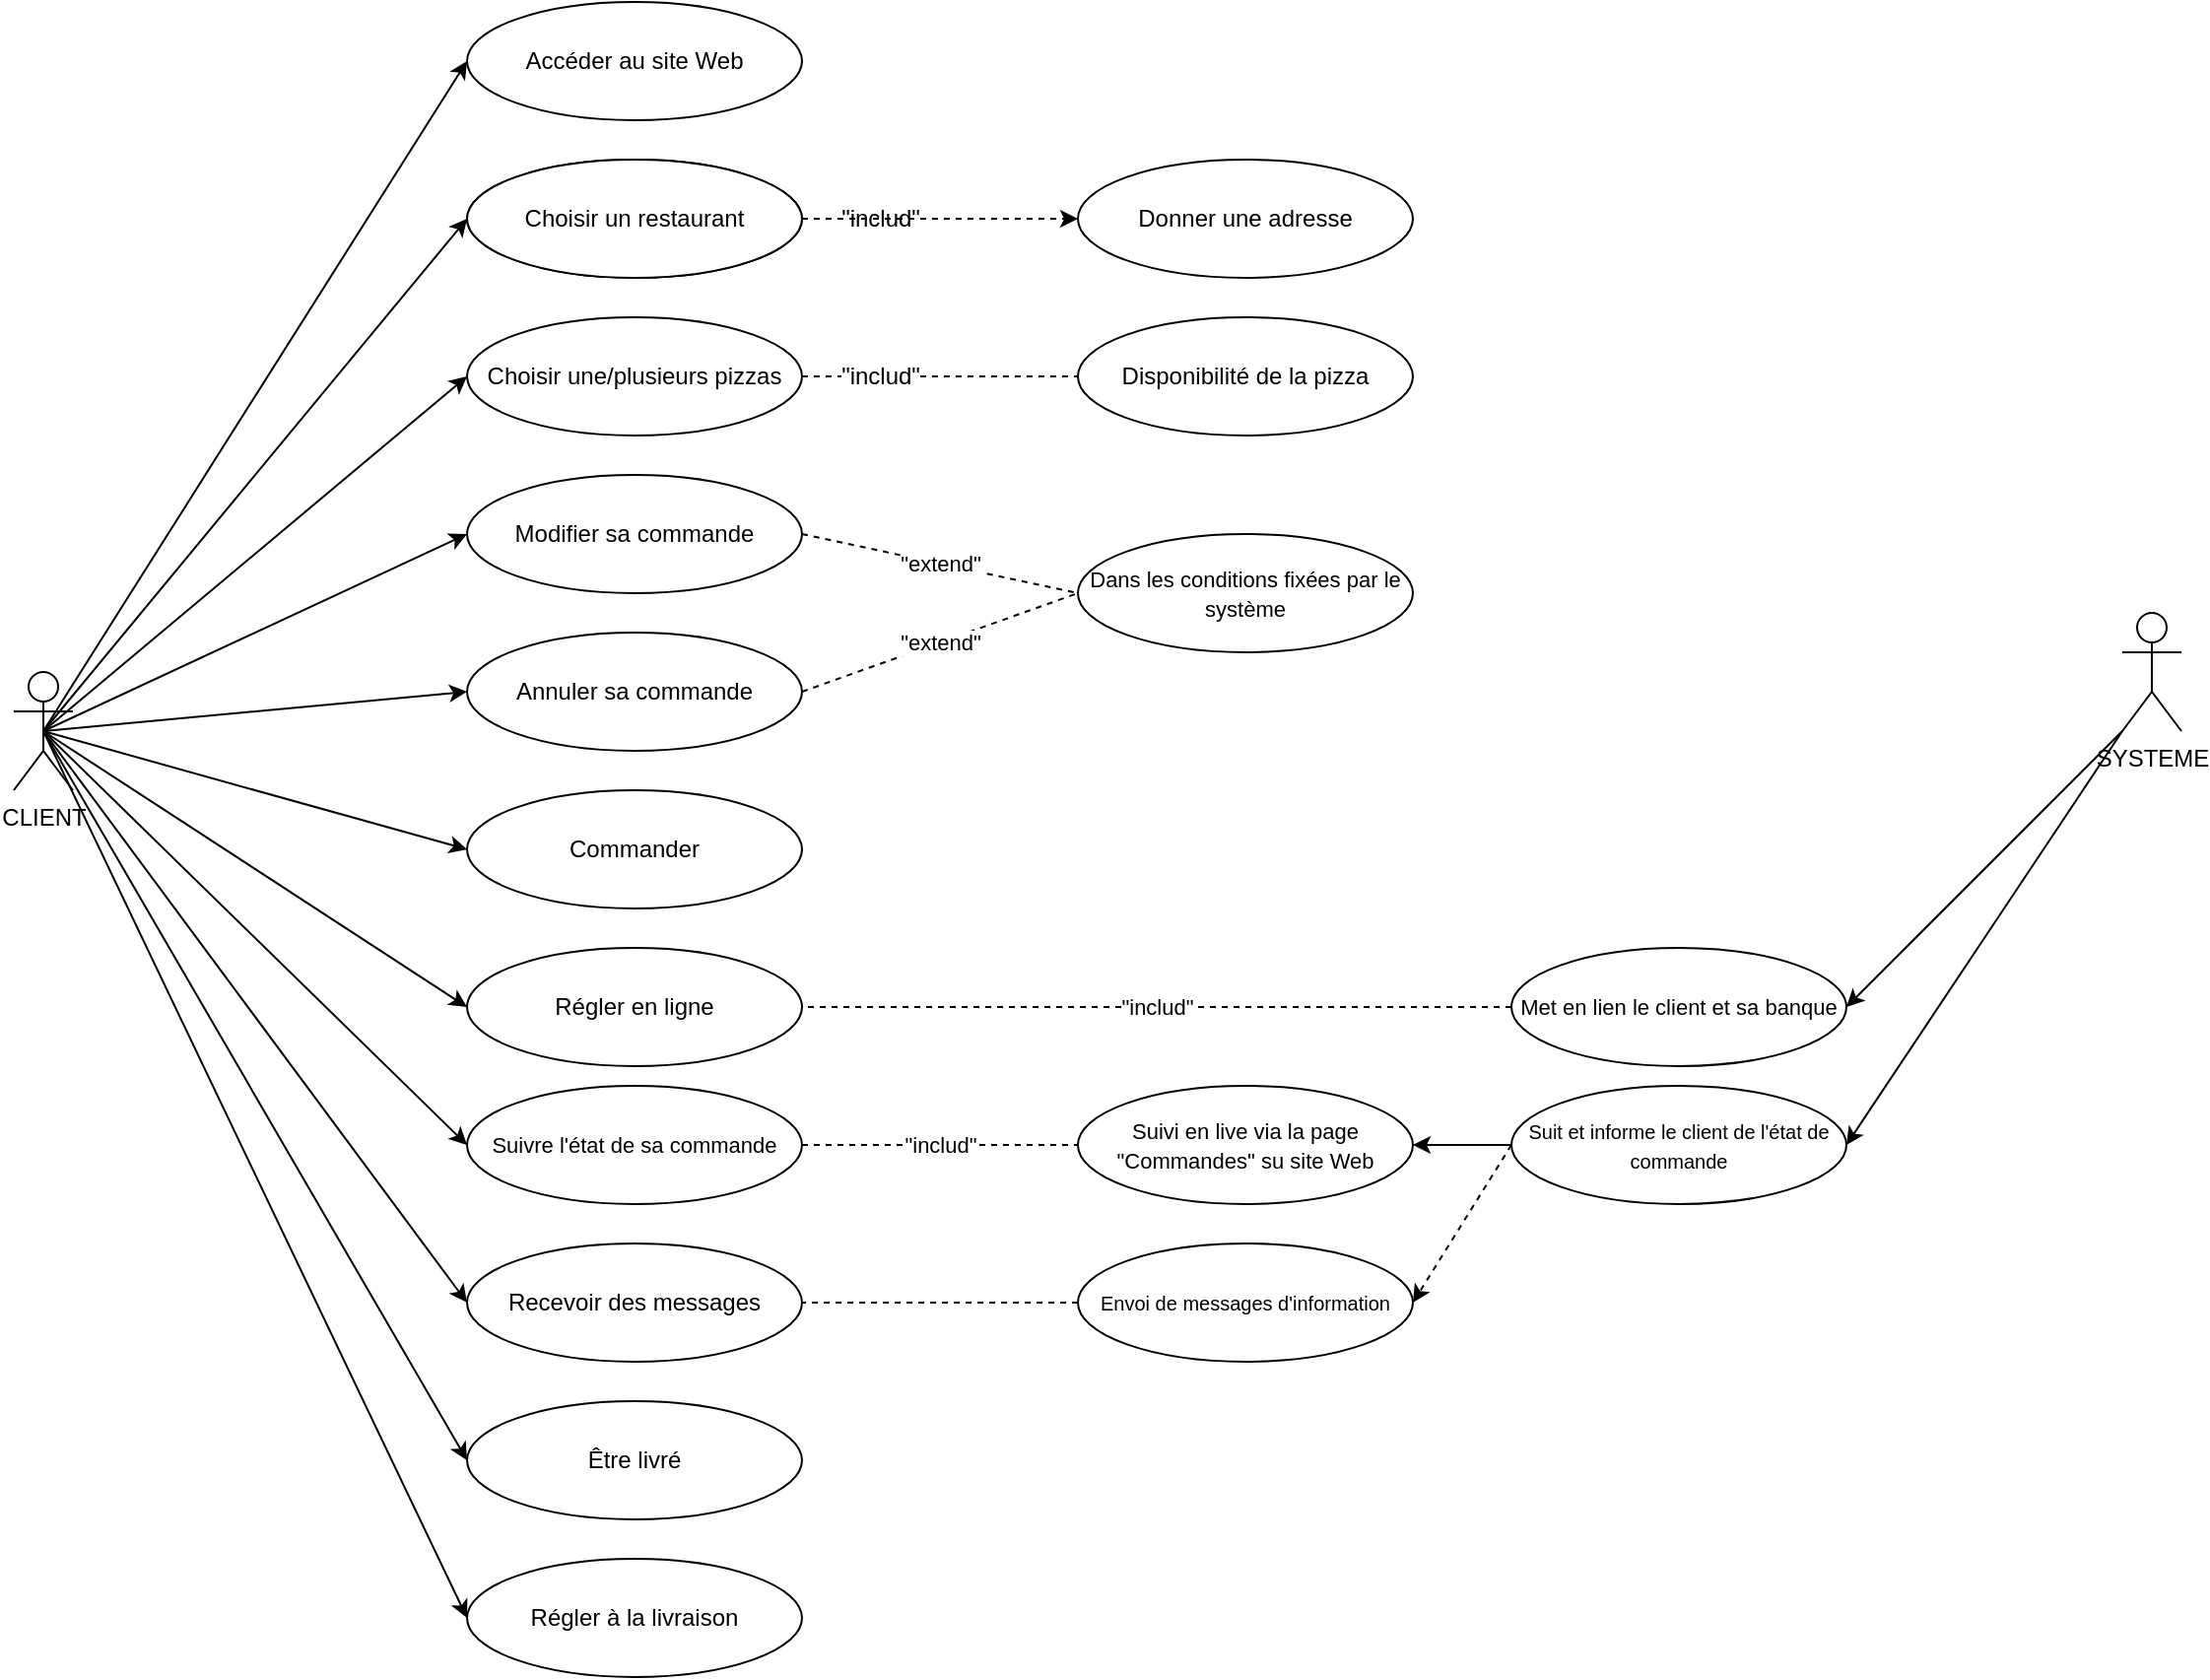 <mxfile version="12.9.10" type="github">
  <diagram id="aiKTjoL5iuAiYiU3BYi3" name="Page-1">
    <mxGraphModel dx="946" dy="522" grid="1" gridSize="10" guides="1" tooltips="1" connect="1" arrows="1" fold="1" page="1" pageScale="1" pageWidth="827" pageHeight="1169" math="0" shadow="0">
      <root>
        <mxCell id="0" />
        <mxCell id="1" parent="0" />
        <mxCell id="QC4duMPSpsn-Ii6u6m_h-2" value="SYSTEME" style="shape=umlActor;verticalLabelPosition=bottom;labelBackgroundColor=#ffffff;verticalAlign=top;html=1;outlineConnect=0;" vertex="1" parent="1">
          <mxGeometry x="1110" y="350" width="30" height="60" as="geometry" />
        </mxCell>
        <mxCell id="QC4duMPSpsn-Ii6u6m_h-3" value="CLIENT" style="shape=umlActor;verticalLabelPosition=bottom;labelBackgroundColor=#ffffff;verticalAlign=top;html=1;outlineConnect=0;" vertex="1" parent="1">
          <mxGeometry x="40" y="380" width="30" height="60" as="geometry" />
        </mxCell>
        <mxCell id="QC4duMPSpsn-Ii6u6m_h-9" value="Accéder au site Web" style="ellipse;whiteSpace=wrap;html=1;" vertex="1" parent="1">
          <mxGeometry x="270" y="40" width="170" height="60" as="geometry" />
        </mxCell>
        <mxCell id="QC4duMPSpsn-Ii6u6m_h-10" value="Choisir un restaurant" style="ellipse;whiteSpace=wrap;html=1;" vertex="1" parent="1">
          <mxGeometry x="270" y="120" width="170" height="60" as="geometry" />
        </mxCell>
        <mxCell id="QC4duMPSpsn-Ii6u6m_h-12" value="Choisir une/plusieurs pizzas" style="ellipse;whiteSpace=wrap;html=1;" vertex="1" parent="1">
          <mxGeometry x="270" y="200" width="170" height="60" as="geometry" />
        </mxCell>
        <mxCell id="QC4duMPSpsn-Ii6u6m_h-13" value="Modifier sa commande" style="ellipse;whiteSpace=wrap;html=1;" vertex="1" parent="1">
          <mxGeometry x="270" y="280" width="170" height="60" as="geometry" />
        </mxCell>
        <mxCell id="QC4duMPSpsn-Ii6u6m_h-14" value="Annuler sa commande" style="ellipse;whiteSpace=wrap;html=1;" vertex="1" parent="1">
          <mxGeometry x="270" y="360" width="170" height="60" as="geometry" />
        </mxCell>
        <mxCell id="QC4duMPSpsn-Ii6u6m_h-15" value="Commander" style="ellipse;whiteSpace=wrap;html=1;" vertex="1" parent="1">
          <mxGeometry x="270" y="440" width="170" height="60" as="geometry" />
        </mxCell>
        <mxCell id="QC4duMPSpsn-Ii6u6m_h-16" value="Régler en ligne" style="ellipse;whiteSpace=wrap;html=1;" vertex="1" parent="1">
          <mxGeometry x="270" y="520" width="170" height="60" as="geometry" />
        </mxCell>
        <mxCell id="QC4duMPSpsn-Ii6u6m_h-17" value="&lt;font style=&quot;font-size: 11px&quot;&gt;Suivre l&#39;état de sa commande&lt;/font&gt;" style="ellipse;whiteSpace=wrap;html=1;" vertex="1" parent="1">
          <mxGeometry x="270" y="590" width="170" height="60" as="geometry" />
        </mxCell>
        <mxCell id="QC4duMPSpsn-Ii6u6m_h-18" value="Recevoir des messages" style="ellipse;whiteSpace=wrap;html=1;" vertex="1" parent="1">
          <mxGeometry x="270" y="670" width="170" height="60" as="geometry" />
        </mxCell>
        <mxCell id="QC4duMPSpsn-Ii6u6m_h-19" value="Être livré" style="ellipse;whiteSpace=wrap;html=1;" vertex="1" parent="1">
          <mxGeometry x="270" y="750" width="170" height="60" as="geometry" />
        </mxCell>
        <mxCell id="QC4duMPSpsn-Ii6u6m_h-20" value="Régler à la livraison" style="ellipse;whiteSpace=wrap;html=1;" vertex="1" parent="1">
          <mxGeometry x="270" y="830" width="170" height="60" as="geometry" />
        </mxCell>
        <mxCell id="QC4duMPSpsn-Ii6u6m_h-21" value="" style="endArrow=classic;html=1;exitX=0.5;exitY=0.5;exitDx=0;exitDy=0;exitPerimeter=0;entryX=0;entryY=0.5;entryDx=0;entryDy=0;" edge="1" parent="1" source="QC4duMPSpsn-Ii6u6m_h-3" target="QC4duMPSpsn-Ii6u6m_h-10">
          <mxGeometry width="50" height="50" relative="1" as="geometry">
            <mxPoint x="140" y="370" as="sourcePoint" />
            <mxPoint x="190" y="320" as="targetPoint" />
          </mxGeometry>
        </mxCell>
        <mxCell id="QC4duMPSpsn-Ii6u6m_h-23" value="" style="endArrow=classic;html=1;exitX=0.5;exitY=0.5;exitDx=0;exitDy=0;exitPerimeter=0;entryX=0;entryY=0.5;entryDx=0;entryDy=0;" edge="1" parent="1" source="QC4duMPSpsn-Ii6u6m_h-3" target="QC4duMPSpsn-Ii6u6m_h-9">
          <mxGeometry width="50" height="50" relative="1" as="geometry">
            <mxPoint x="100" y="220" as="sourcePoint" />
            <mxPoint x="150" y="170" as="targetPoint" />
          </mxGeometry>
        </mxCell>
        <mxCell id="QC4duMPSpsn-Ii6u6m_h-24" value="" style="endArrow=classic;html=1;exitX=0.5;exitY=0.5;exitDx=0;exitDy=0;exitPerimeter=0;entryX=0;entryY=0.5;entryDx=0;entryDy=0;" edge="1" parent="1" source="QC4duMPSpsn-Ii6u6m_h-3" target="QC4duMPSpsn-Ii6u6m_h-12">
          <mxGeometry width="50" height="50" relative="1" as="geometry">
            <mxPoint x="390" y="360" as="sourcePoint" />
            <mxPoint x="440" y="310" as="targetPoint" />
          </mxGeometry>
        </mxCell>
        <mxCell id="QC4duMPSpsn-Ii6u6m_h-25" value="" style="endArrow=classic;html=1;exitX=0.5;exitY=0.5;exitDx=0;exitDy=0;exitPerimeter=0;entryX=0;entryY=0.5;entryDx=0;entryDy=0;" edge="1" parent="1" source="QC4duMPSpsn-Ii6u6m_h-3" target="QC4duMPSpsn-Ii6u6m_h-13">
          <mxGeometry width="50" height="50" relative="1" as="geometry">
            <mxPoint x="110" y="400" as="sourcePoint" />
            <mxPoint x="160" y="350" as="targetPoint" />
          </mxGeometry>
        </mxCell>
        <mxCell id="QC4duMPSpsn-Ii6u6m_h-26" value="" style="endArrow=classic;html=1;exitX=0.5;exitY=0.5;exitDx=0;exitDy=0;exitPerimeter=0;entryX=0;entryY=0.5;entryDx=0;entryDy=0;" edge="1" parent="1" source="QC4duMPSpsn-Ii6u6m_h-3" target="QC4duMPSpsn-Ii6u6m_h-14">
          <mxGeometry width="50" height="50" relative="1" as="geometry">
            <mxPoint x="390" y="380" as="sourcePoint" />
            <mxPoint x="440" y="330" as="targetPoint" />
          </mxGeometry>
        </mxCell>
        <mxCell id="QC4duMPSpsn-Ii6u6m_h-27" value="" style="endArrow=classic;html=1;entryX=0;entryY=0.5;entryDx=0;entryDy=0;exitX=0.5;exitY=0.5;exitDx=0;exitDy=0;exitPerimeter=0;" edge="1" parent="1" source="QC4duMPSpsn-Ii6u6m_h-3" target="QC4duMPSpsn-Ii6u6m_h-15">
          <mxGeometry width="50" height="50" relative="1" as="geometry">
            <mxPoint x="390" y="540" as="sourcePoint" />
            <mxPoint x="440" y="490" as="targetPoint" />
          </mxGeometry>
        </mxCell>
        <mxCell id="QC4duMPSpsn-Ii6u6m_h-29" value="" style="endArrow=classic;html=1;entryX=0;entryY=0.5;entryDx=0;entryDy=0;exitX=0.5;exitY=0.5;exitDx=0;exitDy=0;exitPerimeter=0;" edge="1" parent="1" source="QC4duMPSpsn-Ii6u6m_h-3" target="QC4duMPSpsn-Ii6u6m_h-16">
          <mxGeometry width="50" height="50" relative="1" as="geometry">
            <mxPoint x="390" y="580" as="sourcePoint" />
            <mxPoint x="440" y="530" as="targetPoint" />
          </mxGeometry>
        </mxCell>
        <mxCell id="QC4duMPSpsn-Ii6u6m_h-30" value="" style="endArrow=classic;html=1;entryX=0;entryY=0.5;entryDx=0;entryDy=0;exitX=0.5;exitY=0.5;exitDx=0;exitDy=0;exitPerimeter=0;" edge="1" parent="1" source="QC4duMPSpsn-Ii6u6m_h-3" target="QC4duMPSpsn-Ii6u6m_h-17">
          <mxGeometry width="50" height="50" relative="1" as="geometry">
            <mxPoint x="390" y="580" as="sourcePoint" />
            <mxPoint x="440" y="530" as="targetPoint" />
          </mxGeometry>
        </mxCell>
        <mxCell id="QC4duMPSpsn-Ii6u6m_h-31" value="" style="endArrow=classic;html=1;entryX=0;entryY=0.5;entryDx=0;entryDy=0;exitX=0.5;exitY=0.5;exitDx=0;exitDy=0;exitPerimeter=0;" edge="1" parent="1" source="QC4duMPSpsn-Ii6u6m_h-3" target="QC4duMPSpsn-Ii6u6m_h-18">
          <mxGeometry width="50" height="50" relative="1" as="geometry">
            <mxPoint x="390" y="580" as="sourcePoint" />
            <mxPoint x="440" y="530" as="targetPoint" />
          </mxGeometry>
        </mxCell>
        <mxCell id="QC4duMPSpsn-Ii6u6m_h-32" value="" style="endArrow=classic;html=1;entryX=0;entryY=0.5;entryDx=0;entryDy=0;exitX=0.5;exitY=0.5;exitDx=0;exitDy=0;exitPerimeter=0;" edge="1" parent="1" source="QC4duMPSpsn-Ii6u6m_h-3" target="QC4duMPSpsn-Ii6u6m_h-19">
          <mxGeometry width="50" height="50" relative="1" as="geometry">
            <mxPoint x="390" y="600" as="sourcePoint" />
            <mxPoint x="440" y="550" as="targetPoint" />
          </mxGeometry>
        </mxCell>
        <mxCell id="QC4duMPSpsn-Ii6u6m_h-33" value="" style="endArrow=classic;html=1;entryX=0;entryY=0.5;entryDx=0;entryDy=0;exitX=0.5;exitY=0.5;exitDx=0;exitDy=0;exitPerimeter=0;" edge="1" parent="1" source="QC4duMPSpsn-Ii6u6m_h-3" target="QC4duMPSpsn-Ii6u6m_h-20">
          <mxGeometry width="50" height="50" relative="1" as="geometry">
            <mxPoint x="390" y="790" as="sourcePoint" />
            <mxPoint x="440" y="740" as="targetPoint" />
          </mxGeometry>
        </mxCell>
        <mxCell id="QC4duMPSpsn-Ii6u6m_h-34" value="Donner une adresse" style="ellipse;whiteSpace=wrap;html=1;" vertex="1" parent="1">
          <mxGeometry x="580" y="120" width="170" height="60" as="geometry" />
        </mxCell>
        <mxCell id="QC4duMPSpsn-Ii6u6m_h-46" value="" style="edgeStyle=orthogonalEdgeStyle;rounded=0;orthogonalLoop=1;jettySize=auto;html=1;dashed=1;startArrow=none;startFill=0;endArrow=classic;endFill=1;" edge="1" parent="1" source="QC4duMPSpsn-Ii6u6m_h-40" target="QC4duMPSpsn-Ii6u6m_h-34">
          <mxGeometry relative="1" as="geometry" />
        </mxCell>
        <mxCell id="QC4duMPSpsn-Ii6u6m_h-40" value="Choisir un restaurant" style="ellipse;whiteSpace=wrap;html=1;" vertex="1" parent="1">
          <mxGeometry x="270" y="120" width="170" height="60" as="geometry" />
        </mxCell>
        <mxCell id="QC4duMPSpsn-Ii6u6m_h-38" value="Disponibilité de la pizza" style="ellipse;whiteSpace=wrap;html=1;" vertex="1" parent="1">
          <mxGeometry x="580" y="200" width="170" height="60" as="geometry" />
        </mxCell>
        <mxCell id="QC4duMPSpsn-Ii6u6m_h-39" value="" style="endArrow=none;html=1;dashed=1;entryX=0;entryY=0.5;entryDx=0;entryDy=0;exitX=1;exitY=0.5;exitDx=0;exitDy=0;" edge="1" parent="1" source="QC4duMPSpsn-Ii6u6m_h-43" target="QC4duMPSpsn-Ii6u6m_h-38">
          <mxGeometry width="50" height="50" relative="1" as="geometry">
            <mxPoint x="390" y="210" as="sourcePoint" />
            <mxPoint x="440" y="160" as="targetPoint" />
          </mxGeometry>
        </mxCell>
        <mxCell id="QC4duMPSpsn-Ii6u6m_h-42" value="&quot;includ&quot;" style="text;html=1;strokeColor=none;fillColor=none;align=center;verticalAlign=middle;whiteSpace=wrap;rounded=0;" vertex="1" parent="1">
          <mxGeometry x="460" y="140" width="40" height="20" as="geometry" />
        </mxCell>
        <mxCell id="QC4duMPSpsn-Ii6u6m_h-47" value="&quot;extend&quot;" style="endArrow=none;html=1;dashed=1;entryX=0;entryY=0.5;entryDx=0;entryDy=0;exitX=1;exitY=0.5;exitDx=0;exitDy=0;" edge="1" parent="1" source="QC4duMPSpsn-Ii6u6m_h-13" target="QC4duMPSpsn-Ii6u6m_h-48">
          <mxGeometry width="50" height="50" relative="1" as="geometry">
            <mxPoint x="390" y="340" as="sourcePoint" />
            <mxPoint x="440" y="290" as="targetPoint" />
          </mxGeometry>
        </mxCell>
        <mxCell id="QC4duMPSpsn-Ii6u6m_h-48" value="&lt;font style=&quot;font-size: 11px&quot;&gt;Dans les conditions fixées par le système&lt;/font&gt;" style="ellipse;whiteSpace=wrap;html=1;" vertex="1" parent="1">
          <mxGeometry x="580" y="310" width="170" height="60" as="geometry" />
        </mxCell>
        <mxCell id="QC4duMPSpsn-Ii6u6m_h-43" value="&quot;includ&quot;" style="text;html=1;strokeColor=none;fillColor=none;align=center;verticalAlign=middle;whiteSpace=wrap;rounded=0;" vertex="1" parent="1">
          <mxGeometry x="460" y="220" width="40" height="20" as="geometry" />
        </mxCell>
        <mxCell id="QC4duMPSpsn-Ii6u6m_h-49" value="" style="endArrow=none;html=1;dashed=1;entryX=0;entryY=0.5;entryDx=0;entryDy=0;exitX=1;exitY=0.5;exitDx=0;exitDy=0;" edge="1" parent="1" source="QC4duMPSpsn-Ii6u6m_h-12" target="QC4duMPSpsn-Ii6u6m_h-43">
          <mxGeometry width="50" height="50" relative="1" as="geometry">
            <mxPoint x="440" y="230" as="sourcePoint" />
            <mxPoint x="520" y="230" as="targetPoint" />
          </mxGeometry>
        </mxCell>
        <mxCell id="QC4duMPSpsn-Ii6u6m_h-50" value="&quot;extend&quot;" style="endArrow=none;html=1;dashed=1;entryX=0;entryY=0.5;entryDx=0;entryDy=0;exitX=1;exitY=0.5;exitDx=0;exitDy=0;" edge="1" parent="1" source="QC4duMPSpsn-Ii6u6m_h-14" target="QC4duMPSpsn-Ii6u6m_h-48">
          <mxGeometry width="50" height="50" relative="1" as="geometry">
            <mxPoint x="450" y="320" as="sourcePoint" />
            <mxPoint x="530" y="360" as="targetPoint" />
          </mxGeometry>
        </mxCell>
        <mxCell id="QC4duMPSpsn-Ii6u6m_h-52" value="&lt;font style=&quot;font-size: 11px&quot;&gt;Met en lien le client et sa banque&lt;/font&gt;" style="ellipse;whiteSpace=wrap;html=1;" vertex="1" parent="1">
          <mxGeometry x="800" y="520" width="170" height="60" as="geometry" />
        </mxCell>
        <mxCell id="QC4duMPSpsn-Ii6u6m_h-53" value="" style="endArrow=classic;html=1;entryX=1;entryY=0.5;entryDx=0;entryDy=0;exitX=0;exitY=1;exitDx=0;exitDy=0;exitPerimeter=0;" edge="1" parent="1" source="QC4duMPSpsn-Ii6u6m_h-2" target="QC4duMPSpsn-Ii6u6m_h-52">
          <mxGeometry width="50" height="50" relative="1" as="geometry">
            <mxPoint x="840" y="440" as="sourcePoint" />
            <mxPoint x="890" y="390" as="targetPoint" />
          </mxGeometry>
        </mxCell>
        <mxCell id="QC4duMPSpsn-Ii6u6m_h-55" value="&quot;includ&quot;" style="endArrow=none;html=1;dashed=1;entryX=1;entryY=0.5;entryDx=0;entryDy=0;exitX=0;exitY=0.5;exitDx=0;exitDy=0;" edge="1" parent="1" source="QC4duMPSpsn-Ii6u6m_h-52" target="QC4duMPSpsn-Ii6u6m_h-16">
          <mxGeometry width="50" height="50" relative="1" as="geometry">
            <mxPoint x="590" y="470" as="sourcePoint" />
            <mxPoint x="700" y="390" as="targetPoint" />
          </mxGeometry>
        </mxCell>
        <mxCell id="QC4duMPSpsn-Ii6u6m_h-56" value="&lt;font style=&quot;font-size: 10px&quot;&gt;Suit et informe le client de l&#39;état de commande&lt;/font&gt;" style="ellipse;whiteSpace=wrap;html=1;" vertex="1" parent="1">
          <mxGeometry x="800" y="590" width="170" height="60" as="geometry" />
        </mxCell>
        <mxCell id="QC4duMPSpsn-Ii6u6m_h-57" value="&lt;font style=&quot;font-size: 10px&quot;&gt;Envoi de messages d&#39;information&lt;/font&gt;" style="ellipse;whiteSpace=wrap;html=1;" vertex="1" parent="1">
          <mxGeometry x="580" y="670" width="170" height="60" as="geometry" />
        </mxCell>
        <mxCell id="QC4duMPSpsn-Ii6u6m_h-62" value="" style="endArrow=classic;html=1;entryX=1;entryY=0.5;entryDx=0;entryDy=0;exitX=0;exitY=1;exitDx=0;exitDy=0;exitPerimeter=0;" edge="1" parent="1" source="QC4duMPSpsn-Ii6u6m_h-2" target="QC4duMPSpsn-Ii6u6m_h-56">
          <mxGeometry width="50" height="50" relative="1" as="geometry">
            <mxPoint x="1090" y="380" as="sourcePoint" />
            <mxPoint x="700" y="520" as="targetPoint" />
          </mxGeometry>
        </mxCell>
        <mxCell id="QC4duMPSpsn-Ii6u6m_h-63" value="" style="endArrow=classic;html=1;dashed=1;entryX=1;entryY=0.5;entryDx=0;entryDy=0;exitX=0;exitY=0.5;exitDx=0;exitDy=0;" edge="1" parent="1" source="QC4duMPSpsn-Ii6u6m_h-56" target="QC4duMPSpsn-Ii6u6m_h-57">
          <mxGeometry width="50" height="50" relative="1" as="geometry">
            <mxPoint x="650" y="720" as="sourcePoint" />
            <mxPoint x="700" y="670" as="targetPoint" />
          </mxGeometry>
        </mxCell>
        <mxCell id="QC4duMPSpsn-Ii6u6m_h-64" value="&lt;font style=&quot;font-size: 11px&quot;&gt;Suivi en live via la page &quot;Commandes&quot; su site Web&lt;/font&gt;" style="ellipse;whiteSpace=wrap;html=1;" vertex="1" parent="1">
          <mxGeometry x="580" y="590" width="170" height="60" as="geometry" />
        </mxCell>
        <mxCell id="QC4duMPSpsn-Ii6u6m_h-65" value="" style="endArrow=classic;html=1;entryX=1;entryY=0.5;entryDx=0;entryDy=0;exitX=0;exitY=0.5;exitDx=0;exitDy=0;" edge="1" parent="1" source="QC4duMPSpsn-Ii6u6m_h-56" target="QC4duMPSpsn-Ii6u6m_h-64">
          <mxGeometry width="50" height="50" relative="1" as="geometry">
            <mxPoint x="780" y="670" as="sourcePoint" />
            <mxPoint x="700" y="670" as="targetPoint" />
          </mxGeometry>
        </mxCell>
        <mxCell id="QC4duMPSpsn-Ii6u6m_h-66" value="&quot;includ&quot;" style="endArrow=none;html=1;entryX=0;entryY=0.5;entryDx=0;entryDy=0;exitX=1;exitY=0.5;exitDx=0;exitDy=0;dashed=1;" edge="1" parent="1" source="QC4duMPSpsn-Ii6u6m_h-17" target="QC4duMPSpsn-Ii6u6m_h-64">
          <mxGeometry width="50" height="50" relative="1" as="geometry">
            <mxPoint x="650" y="720" as="sourcePoint" />
            <mxPoint x="700" y="670" as="targetPoint" />
          </mxGeometry>
        </mxCell>
        <mxCell id="QC4duMPSpsn-Ii6u6m_h-67" value="" style="endArrow=none;html=1;dashed=1;entryX=1;entryY=0.5;entryDx=0;entryDy=0;exitX=0;exitY=0.5;exitDx=0;exitDy=0;" edge="1" parent="1" source="QC4duMPSpsn-Ii6u6m_h-57" target="QC4duMPSpsn-Ii6u6m_h-18">
          <mxGeometry width="50" height="50" relative="1" as="geometry">
            <mxPoint x="650" y="720" as="sourcePoint" />
            <mxPoint x="700" y="670" as="targetPoint" />
          </mxGeometry>
        </mxCell>
      </root>
    </mxGraphModel>
  </diagram>
</mxfile>
